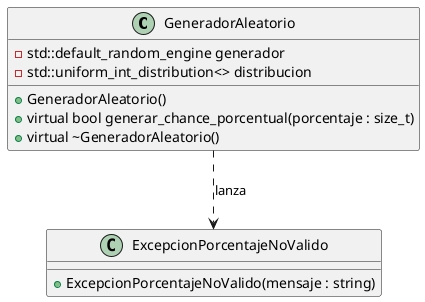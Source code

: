 @startuml
'https://plantuml.com/class-diagram
class GeneradorAleatorio {
    - std::default_random_engine generador
    - std::uniform_int_distribution<> distribucion

    + GeneradorAleatorio()
    + virtual bool generar_chance_porcentual(porcentaje : size_t)
    + virtual ~GeneradorAleatorio()
}

class ExcepcionPorcentajeNoValido {
    + ExcepcionPorcentajeNoValido(mensaje : string)
}

' Relaciones
GeneradorAleatorio ..> ExcepcionPorcentajeNoValido : "lanza"


@enduml